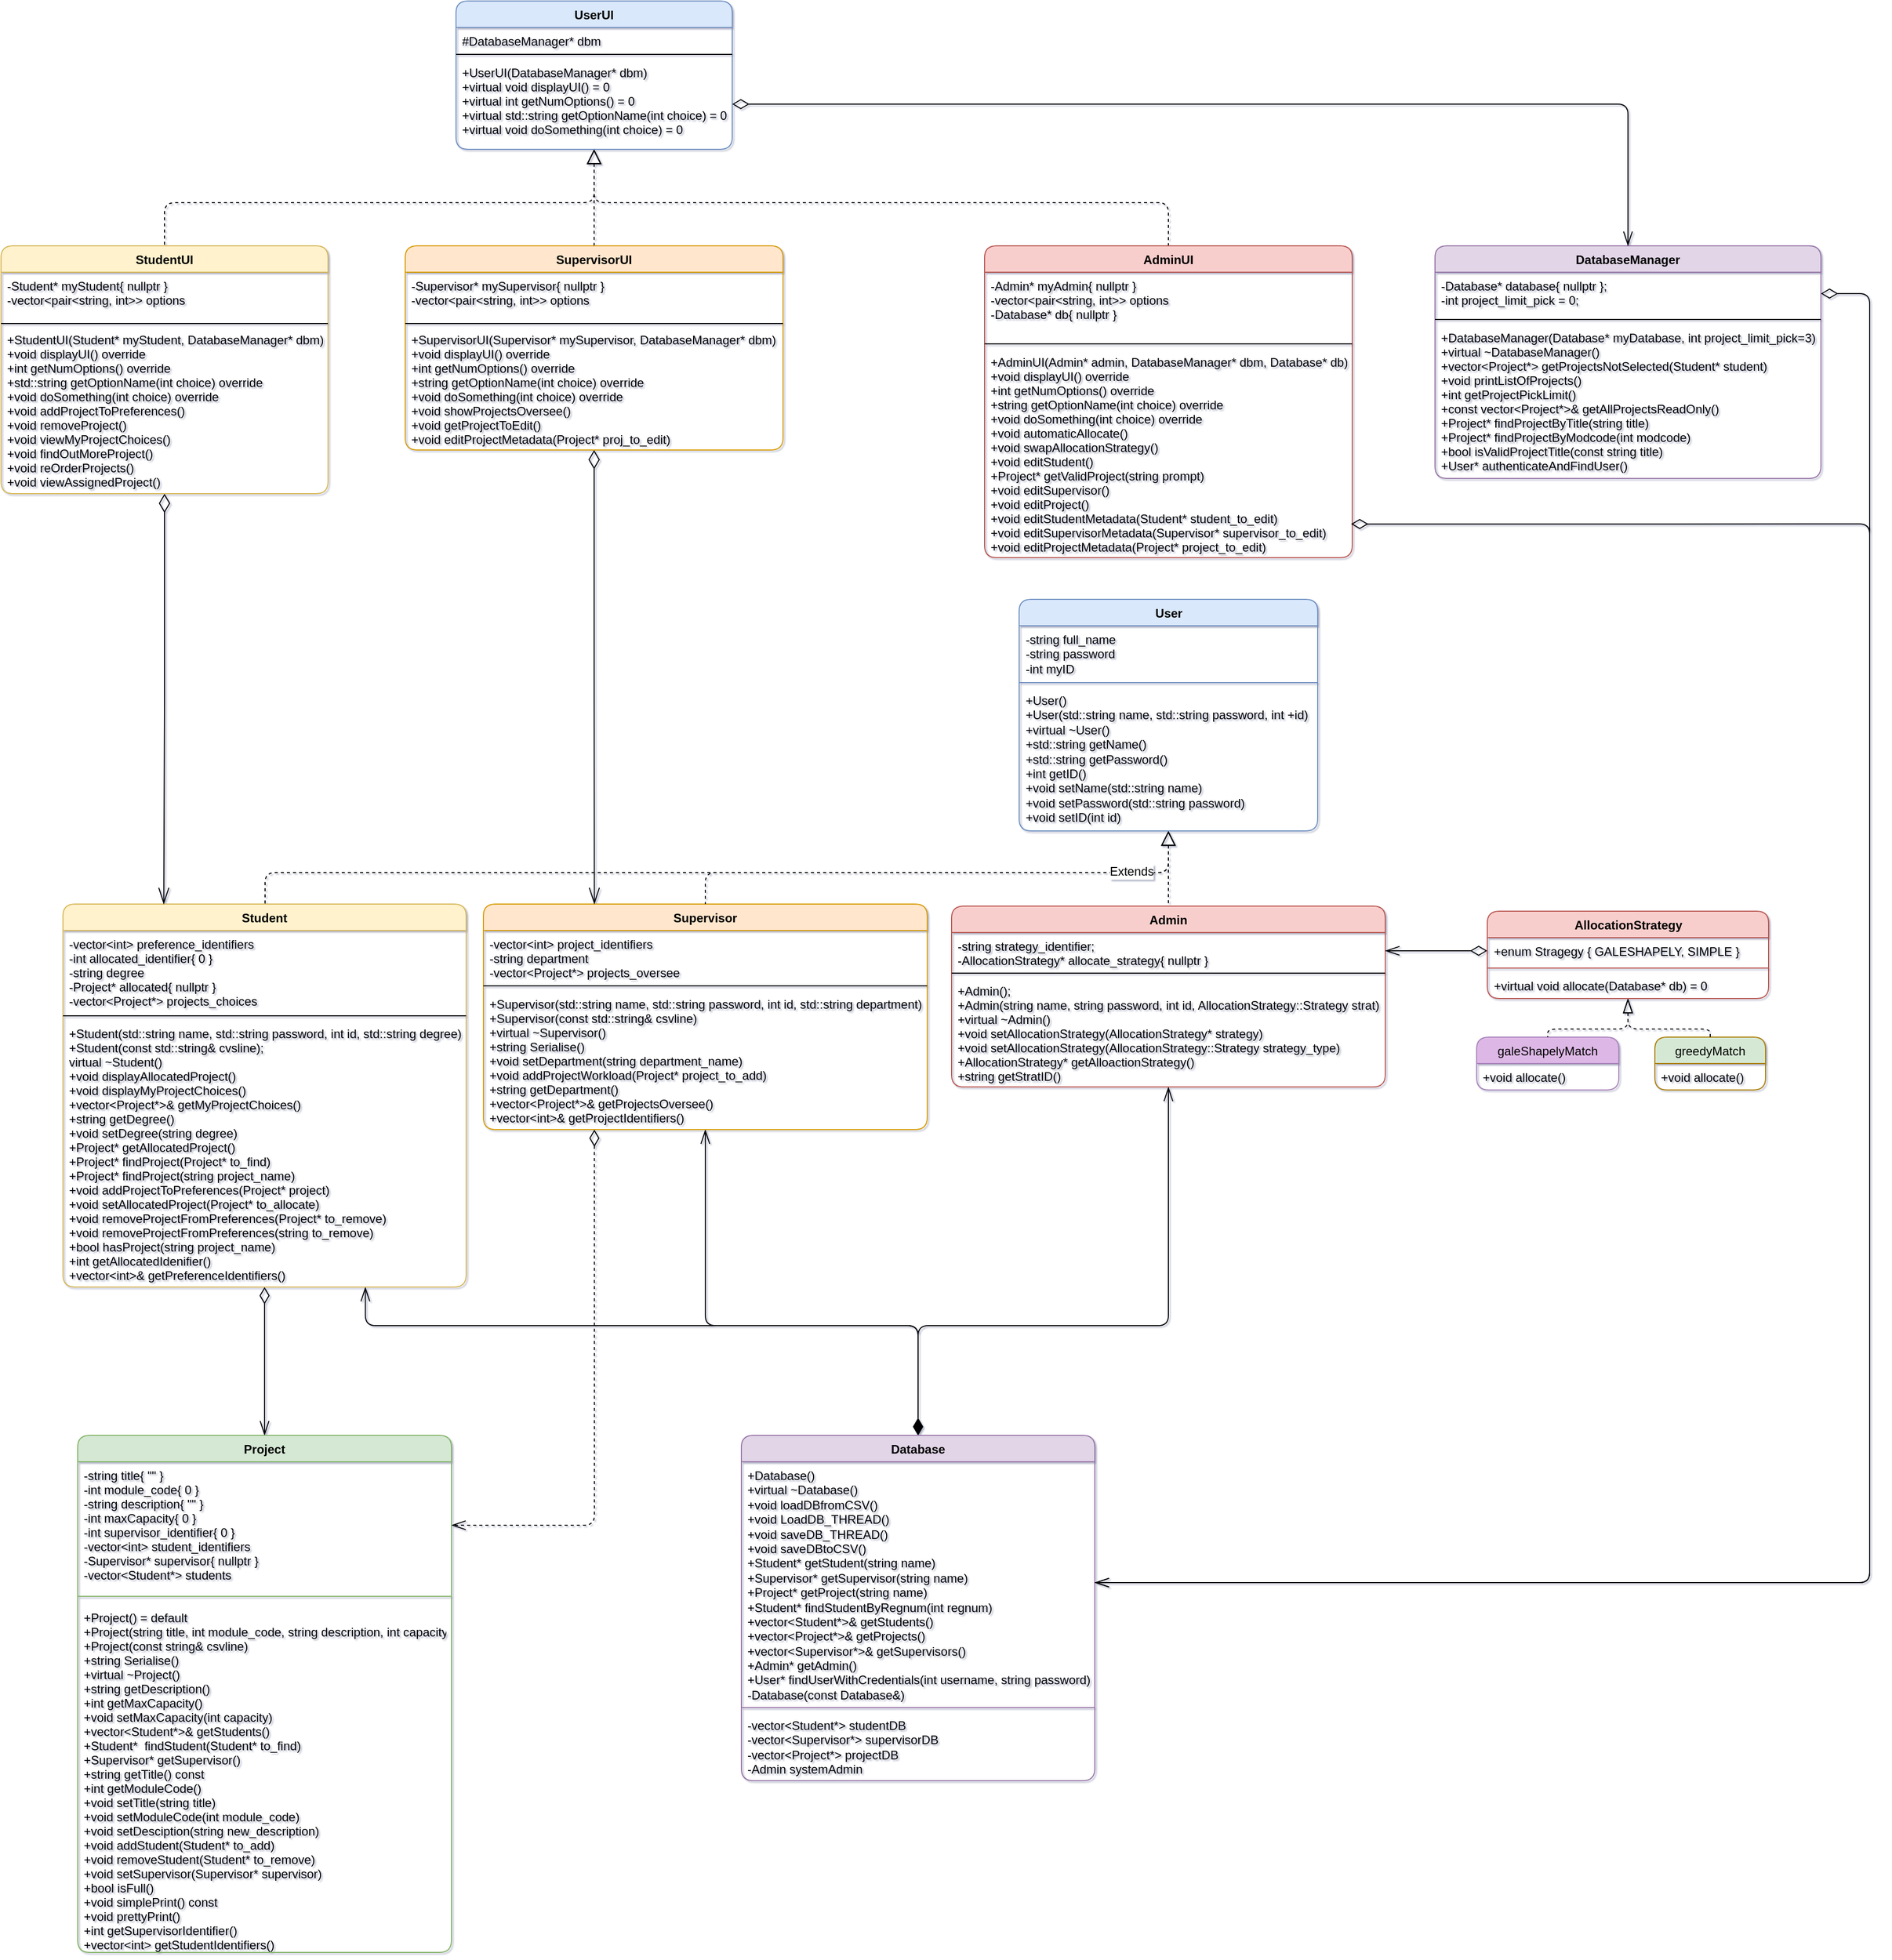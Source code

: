 <mxfile version="21.0.2" type="device"><diagram id="B_KKShG9DEXshSD3teJq" name="Page-1"><mxGraphModel dx="3000" dy="1660" grid="0" gridSize="10" guides="1" tooltips="1" connect="1" arrows="1" fold="1" page="1" pageScale="1" pageWidth="1500" pageHeight="1200" background="#ffffff" math="0" shadow="1"><root><mxCell id="0"/><mxCell id="1" parent="0"/><mxCell id="YWtLk4Y6RdUd8Dp3CPOm-38" style="edgeStyle=orthogonalEdgeStyle;rounded=1;orthogonalLoop=1;jettySize=auto;html=1;exitX=0.5;exitY=1;exitDx=0;exitDy=0;entryX=0.5;entryY=0;entryDx=0;entryDy=0;dashed=1;startArrow=block;startFill=0;endArrow=none;endFill=0;startSize=12;" edge="1" parent="1" source="YWtLk4Y6RdUd8Dp3CPOm-10" target="pmMyAqk0N_91WHs7ntwW-32"><mxGeometry relative="1" as="geometry"><mxPoint x="693" y="850" as="targetPoint"/><Array as="points"><mxPoint x="1175" y="871"/><mxPoint x="285" y="871"/><mxPoint x="285" y="902"/></Array></mxGeometry></mxCell><mxCell id="YWtLk4Y6RdUd8Dp3CPOm-45" style="edgeStyle=orthogonalEdgeStyle;rounded=1;orthogonalLoop=1;jettySize=auto;html=1;exitX=0.5;exitY=1;exitDx=0;exitDy=0;entryX=0.5;entryY=0;entryDx=0;entryDy=0;endArrow=diamondThin;endFill=1;startArrow=openThin;startFill=0;startSize=12;endSize=14;" edge="1" parent="1" source="pmMyAqk0N_91WHs7ntwW-27" target="YWtLk4Y6RdUd8Dp3CPOm-22"><mxGeometry relative="1" as="geometry"><mxPoint x="785.726" y="1203.294" as="targetPoint"/><Array as="points"><mxPoint x="719" y="1317"/><mxPoint x="928" y="1317"/></Array></mxGeometry></mxCell><mxCell id="YWtLk4Y6RdUd8Dp3CPOm-47" style="edgeStyle=orthogonalEdgeStyle;rounded=1;orthogonalLoop=1;jettySize=auto;html=1;exitX=0.25;exitY=1;exitDx=0;exitDy=0;entryX=1;entryY=0.5;entryDx=0;entryDy=0;dashed=1;endArrow=openThin;endFill=0;endSize=12;startSize=14;startArrow=diamondThin;startFill=0;" edge="1" parent="1" source="pmMyAqk0N_91WHs7ntwW-27" target="jREfspTzZIfG9QH5ADm0-25"><mxGeometry relative="1" as="geometry"><mxPoint x="592.429" y="1211.857" as="targetPoint"/></mxGeometry></mxCell><mxCell id="pmMyAqk0N_91WHs7ntwW-27" value="Supervisor" style="swimlane;fontStyle=1;align=center;verticalAlign=top;childLayout=stackLayout;horizontal=1;startSize=26;horizontalStack=0;resizeParent=1;resizeParentMax=0;resizeLast=0;collapsible=1;marginBottom=0;fillColor=#ffe6cc;strokeColor=#d79b00;rounded=1;" parent="1" vertex="1"><mxGeometry x="500" y="902" width="437" height="222" as="geometry"><mxRectangle x="226.5" y="308" width="98" height="26" as="alternateBounds"/></mxGeometry></mxCell><mxCell id="pmMyAqk0N_91WHs7ntwW-28" value="-vector&lt;int&gt; project_identifiers&#10;-string department&#10;-vector&lt;Project*&gt; projects_oversee" style="text;strokeColor=none;fillColor=none;align=left;verticalAlign=top;spacingLeft=4;spacingRight=4;overflow=hidden;rotatable=0;points=[[0,0.5],[1,0.5]];portConstraint=eastwest;rounded=1;" parent="pmMyAqk0N_91WHs7ntwW-27" vertex="1"><mxGeometry y="26" width="437" height="50" as="geometry"/></mxCell><mxCell id="pmMyAqk0N_91WHs7ntwW-29" value="" style="line;strokeWidth=1;fillColor=none;align=left;verticalAlign=middle;spacingTop=-1;spacingLeft=3;spacingRight=3;rotatable=0;labelPosition=right;points=[];portConstraint=eastwest;rounded=1;" parent="pmMyAqk0N_91WHs7ntwW-27" vertex="1"><mxGeometry y="76" width="437" height="9" as="geometry"/></mxCell><mxCell id="pmMyAqk0N_91WHs7ntwW-30" value="+Supervisor(std::string name, std::string password, int id, std::string department)&#10;+Supervisor(const std::string&amp; csvline)&#10;+virtual ~Supervisor()&#10;+string Serialise()&#10;+void setDepartment(string department_name)&#10;+void addProjectWorkload(Project* project_to_add)&#10;+string getDepartment()&#10;+vector&lt;Project*&gt;&amp; getProjectsOversee()&#10;+vector&lt;int&gt;&amp; getProjectIdentifiers()" style="text;align=left;verticalAlign=top;spacingLeft=4;spacingRight=4;overflow=hidden;rotatable=0;points=[[0,0.5],[1,0.5]];portConstraint=eastwest;rounded=1;" parent="pmMyAqk0N_91WHs7ntwW-27" vertex="1"><mxGeometry y="85" width="437" height="137" as="geometry"/></mxCell><mxCell id="YWtLk4Y6RdUd8Dp3CPOm-43" style="edgeStyle=orthogonalEdgeStyle;rounded=0;orthogonalLoop=1;jettySize=auto;html=1;exitX=0.5;exitY=1;exitDx=0;exitDy=0;entryX=0.5;entryY=0;entryDx=0;entryDy=0;endArrow=openThin;endFill=0;startArrow=diamondThin;startFill=0;endSize=12;startSize=14;" edge="1" parent="1" source="pmMyAqk0N_91WHs7ntwW-32" target="jREfspTzZIfG9QH5ADm0-22"><mxGeometry relative="1" as="geometry"/></mxCell><mxCell id="YWtLk4Y6RdUd8Dp3CPOm-46" style="edgeStyle=orthogonalEdgeStyle;rounded=1;orthogonalLoop=1;jettySize=auto;html=1;exitX=0.75;exitY=1;exitDx=0;exitDy=0;entryX=0.5;entryY=0;entryDx=0;entryDy=0;endArrow=diamondThin;endFill=1;endSize=14;startSize=12;startArrow=openThin;startFill=0;" edge="1" parent="1" source="pmMyAqk0N_91WHs7ntwW-32" target="YWtLk4Y6RdUd8Dp3CPOm-22"><mxGeometry relative="1" as="geometry"><mxPoint x="462.795" y="1328.538" as="targetPoint"/><Array as="points"><mxPoint x="384" y="1317"/><mxPoint x="928" y="1317"/></Array></mxGeometry></mxCell><mxCell id="pmMyAqk0N_91WHs7ntwW-32" value="Student" style="swimlane;fontStyle=1;align=center;verticalAlign=top;childLayout=stackLayout;horizontal=1;startSize=26;horizontalStack=0;resizeParent=1;resizeParentMax=0;resizeLast=0;collapsible=1;marginBottom=0;fillColor=#fff2cc;strokeColor=#d6b656;rounded=1;" parent="1" vertex="1"><mxGeometry x="86" y="902" width="397" height="377" as="geometry"/></mxCell><mxCell id="pmMyAqk0N_91WHs7ntwW-33" value="-vector&lt;int&gt; preference_identifiers &#10;-int allocated_identifier{ 0 }&#10;-string degree&#10;-Project* allocated{ nullptr }&#10;-vector&lt;Project*&gt; projects_choices" style="text;strokeColor=none;fillColor=none;align=left;verticalAlign=top;spacingLeft=4;spacingRight=4;overflow=hidden;rotatable=0;points=[[0,0.5],[1,0.5]];portConstraint=eastwest;rounded=1;" parent="pmMyAqk0N_91WHs7ntwW-32" vertex="1"><mxGeometry y="26" width="397" height="80" as="geometry"/></mxCell><mxCell id="pmMyAqk0N_91WHs7ntwW-34" value="" style="line;strokeWidth=1;fillColor=none;align=left;verticalAlign=middle;spacingTop=-1;spacingLeft=3;spacingRight=3;rotatable=0;labelPosition=right;points=[];portConstraint=eastwest;rounded=1;" parent="pmMyAqk0N_91WHs7ntwW-32" vertex="1"><mxGeometry y="106" width="397" height="8" as="geometry"/></mxCell><mxCell id="pmMyAqk0N_91WHs7ntwW-35" value="+Student(std::string name, std::string password, int id, std::string degree) &#10;+Student(const std::string&amp; cvsline); &#10;&#9;virtual ~Student()&#10;+void displayAllocatedProject()&#10;+void displayMyProjectChoices()&#10;+vector&lt;Project*&gt;&amp; getMyProjectChoices()&#10;+string getDegree()&#10;+void setDegree(string degree)&#10;+Project* getAllocatedProject()&#10;+Project* findProject(Project* to_find)&#10;+Project* findProject(string project_name)&#10;+void addProjectToPreferences(Project* project)&#10;+void setAllocatedProject(Project* to_allocate)&#10;+void removeProjectFromPreferences(Project* to_remove)&#10;+void removeProjectFromPreferences(string to_remove)&#10;+bool hasProject(string project_name)&#10;+int getAllocatedIdenifier()&#10;+vector&lt;int&gt;&amp; getPreferenceIdentifiers()" style="text;strokeColor=none;fillColor=none;align=left;verticalAlign=top;spacingLeft=4;spacingRight=4;overflow=hidden;rotatable=0;points=[[0,0.5],[1,0.5]];portConstraint=eastwest;rounded=1;" parent="pmMyAqk0N_91WHs7ntwW-32" vertex="1"><mxGeometry y="114" width="397" height="263" as="geometry"/></mxCell><mxCell id="YWtLk4Y6RdUd8Dp3CPOm-44" style="edgeStyle=orthogonalEdgeStyle;rounded=1;orthogonalLoop=1;jettySize=auto;html=1;exitX=0.5;exitY=1;exitDx=0;exitDy=0;entryX=0.5;entryY=0;entryDx=0;entryDy=0;endArrow=diamondThin;endFill=1;startArrow=openThin;startFill=0;endSize=14;startSize=12;" edge="1" parent="1" source="pmMyAqk0N_91WHs7ntwW-47" target="YWtLk4Y6RdUd8Dp3CPOm-22"><mxGeometry relative="1" as="geometry"><mxPoint x="1028.981" y="1188.925" as="targetPoint"/><Array as="points"><mxPoint x="1175" y="1317"/><mxPoint x="928" y="1317"/></Array></mxGeometry></mxCell><mxCell id="pmMyAqk0N_91WHs7ntwW-47" value="Admin" style="swimlane;fontStyle=1;align=center;verticalAlign=top;childLayout=stackLayout;horizontal=1;startSize=26;horizontalStack=0;resizeParent=1;resizeParentMax=0;resizeLast=0;collapsible=1;marginBottom=0;fillColor=#f8cecc;strokeColor=#b85450;rounded=1;" parent="1" vertex="1"><mxGeometry x="961" y="904" width="427" height="178" as="geometry"/></mxCell><mxCell id="pmMyAqk0N_91WHs7ntwW-48" value="-string strategy_identifier;&#10;-AllocationStrategy* allocate_strategy{ nullptr }" style="text;strokeColor=none;fillColor=none;align=left;verticalAlign=top;spacingLeft=4;spacingRight=4;overflow=hidden;rotatable=0;points=[[0,0.5],[1,0.5]];portConstraint=eastwest;rounded=1;" parent="pmMyAqk0N_91WHs7ntwW-47" vertex="1"><mxGeometry y="26" width="427" height="36" as="geometry"/></mxCell><mxCell id="pmMyAqk0N_91WHs7ntwW-49" value="" style="line;strokeWidth=1;fillColor=none;align=left;verticalAlign=middle;spacingTop=-1;spacingLeft=3;spacingRight=3;rotatable=0;labelPosition=right;points=[];portConstraint=eastwest;rounded=1;" parent="pmMyAqk0N_91WHs7ntwW-47" vertex="1"><mxGeometry y="62" width="427" height="8" as="geometry"/></mxCell><mxCell id="pmMyAqk0N_91WHs7ntwW-50" value="+Admin();&#10;+Admin(string name, string password, int id, AllocationStrategy::Strategy strat)&#10;+virtual ~Admin()&#10;+void setAllocationStrategy(AllocationStrategy* strategy)&#10;+void setAllocationStrategy(AllocationStrategy::Strategy strategy_type)&#10;+AllocationStrategy* getAlloactionStrategy()&#10;+string getStratID()" style="text;strokeColor=none;fillColor=none;align=left;verticalAlign=top;spacingLeft=4;spacingRight=4;overflow=hidden;rotatable=0;points=[[0,0.5],[1,0.5]];portConstraint=eastwest;rounded=1;" parent="pmMyAqk0N_91WHs7ntwW-47" vertex="1"><mxGeometry y="70" width="427" height="108" as="geometry"/></mxCell><mxCell id="jREfspTzZIfG9QH5ADm0-5" value="galeShapelyMatch" style="swimlane;fontStyle=0;childLayout=stackLayout;horizontal=1;startSize=26;fillColor=#DDB8E6;horizontalStack=0;resizeParent=1;resizeParentMax=0;resizeLast=0;collapsible=1;marginBottom=0;strokeColor=#A680B8;rounded=1;" parent="1" vertex="1"><mxGeometry x="1478" y="1033" width="140" height="52" as="geometry"/></mxCell><mxCell id="jREfspTzZIfG9QH5ADm0-7" value="+void allocate()" style="text;strokeColor=none;fillColor=none;align=left;verticalAlign=top;spacingLeft=4;spacingRight=4;overflow=hidden;rotatable=0;points=[[0,0.5],[1,0.5]];portConstraint=eastwest;rounded=1;" parent="jREfspTzZIfG9QH5ADm0-5" vertex="1"><mxGeometry y="26" width="140" height="26" as="geometry"/></mxCell><mxCell id="jREfspTzZIfG9QH5ADm0-9" value="greedyMatch" style="swimlane;fontStyle=0;childLayout=stackLayout;horizontal=1;startSize=26;fillColor=#D5E8D4;horizontalStack=0;resizeParent=1;resizeParentMax=0;resizeLast=0;collapsible=1;marginBottom=0;strokeColor=#AB7B00;rounded=1;" parent="1" vertex="1"><mxGeometry x="1653.5" y="1033" width="109" height="52" as="geometry"/></mxCell><mxCell id="jREfspTzZIfG9QH5ADm0-11" value="+void allocate()" style="text;strokeColor=none;fillColor=none;align=left;verticalAlign=top;spacingLeft=4;spacingRight=4;overflow=hidden;rotatable=0;points=[[0,0.5],[1,0.5]];portConstraint=eastwest;rounded=1;" parent="jREfspTzZIfG9QH5ADm0-9" vertex="1"><mxGeometry y="26" width="109" height="26" as="geometry"/></mxCell><mxCell id="jREfspTzZIfG9QH5ADm0-22" value="Project" style="swimlane;fontStyle=1;childLayout=stackLayout;horizontal=1;startSize=26;fillColor=#d5e8d4;horizontalStack=0;resizeParent=1;resizeParentMax=0;resizeLast=0;collapsible=1;marginBottom=0;strokeColor=#82b366;rounded=1;" parent="1" vertex="1"><mxGeometry x="100.5" y="1425" width="368" height="509" as="geometry"/></mxCell><mxCell id="jREfspTzZIfG9QH5ADm0-25" value="-string title{ &quot;&quot; }&#10;-int module_code{ 0 }&#10;-string description{ &quot;&quot; }&#10;-int maxCapacity{ 0 }&#10;-int supervisor_identifier{ 0 }&#10;-vector&lt;int&gt; student_identifiers&#10;-Supervisor* supervisor{ nullptr }&#10;-vector&lt;Student*&gt; students" style="text;strokeColor=none;fillColor=none;align=left;verticalAlign=top;spacingLeft=4;spacingRight=4;overflow=hidden;rotatable=0;points=[[0,0.5],[1,0.5]];portConstraint=eastwest;rounded=1;" parent="jREfspTzZIfG9QH5ADm0-22" vertex="1"><mxGeometry y="26" width="368" height="125" as="geometry"/></mxCell><mxCell id="jREfspTzZIfG9QH5ADm0-44" value="" style="line;strokeWidth=1;fillColor=none;align=left;verticalAlign=middle;spacingTop=-1;spacingLeft=3;spacingRight=3;rotatable=0;labelPosition=right;points=[];portConstraint=eastwest;strokeColor=inherit;rounded=1;" parent="jREfspTzZIfG9QH5ADm0-22" vertex="1"><mxGeometry y="151" width="368" height="15" as="geometry"/></mxCell><mxCell id="jREfspTzZIfG9QH5ADm0-52" value="+Project() = default&#10;+Project(string title, int module_code, string description, int capacity)&#10;+Project(const string&amp; csvline)&#10;+string Serialise()&#10;+virtual ~Project()&#10;+string getDescription()&#10;+int getMaxCapacity()&#10;+void setMaxCapacity(int capacity)&#10;+vector&lt;Student*&gt;&amp; getStudents() &#10;+Student*  findStudent(Student* to_find)&#10;+Supervisor* getSupervisor()&#10;+string getTitle() const&#10;+int getModuleCode()&#10;+void setTitle(string title)&#10;+void setModuleCode(int module_code)&#10;+void setDesciption(string new_description)&#10;+void addStudent(Student* to_add)&#10;+void removeStudent(Student* to_remove)&#10;+void setSupervisor(Supervisor* supervisor)&#10;+bool isFull()&#10;+void simplePrint() const&#10;+void prettyPrint()&#10;+int getSupervisorIdentifier()&#10;+vector&lt;int&gt; getStudentIdentifiers()" style="text;strokeColor=none;fillColor=none;align=left;verticalAlign=top;spacingLeft=4;spacingRight=4;overflow=hidden;rotatable=0;points=[[0,0.5],[1,0.5]];portConstraint=eastwest;rounded=1;" parent="jREfspTzZIfG9QH5ADm0-22" vertex="1"><mxGeometry y="166" width="368" height="343" as="geometry"/></mxCell><mxCell id="YWtLk4Y6RdUd8Dp3CPOm-29" style="edgeStyle=orthogonalEdgeStyle;rounded=1;orthogonalLoop=1;jettySize=auto;html=1;exitX=0.5;exitY=1;exitDx=0;exitDy=0;entryX=0.5;entryY=0;entryDx=0;entryDy=0;startArrow=block;startFill=0;dashed=1;endArrow=none;endFill=0;endSize=14;startSize=12;" edge="1" parent="1" source="qUXxMwJtAscoecBCBx1g-18" target="qUXxMwJtAscoecBCBx1g-36"><mxGeometry relative="1" as="geometry"/></mxCell><mxCell id="YWtLk4Y6RdUd8Dp3CPOm-30" style="edgeStyle=orthogonalEdgeStyle;orthogonalLoop=1;jettySize=auto;html=1;exitX=0.5;exitY=1;exitDx=0;exitDy=0;entryX=0.5;entryY=0;entryDx=0;entryDy=0;dashed=1;endArrow=none;endFill=0;startArrow=block;startFill=0;endSize=12;startSize=12;elbow=vertical;rounded=1;" edge="1" parent="1" source="qUXxMwJtAscoecBCBx1g-18" target="qUXxMwJtAscoecBCBx1g-30"><mxGeometry relative="1" as="geometry"><mxPoint x="559.45" y="196.099" as="targetPoint"/></mxGeometry></mxCell><mxCell id="YWtLk4Y6RdUd8Dp3CPOm-31" style="edgeStyle=orthogonalEdgeStyle;rounded=1;orthogonalLoop=1;jettySize=auto;html=1;exitX=0.5;exitY=1;exitDx=0;exitDy=0;entryX=0.5;entryY=0;entryDx=0;entryDy=0;startArrow=block;startFill=0;endArrow=none;endFill=0;startSize=12;dashed=1;" edge="1" parent="1" source="qUXxMwJtAscoecBCBx1g-18" target="qUXxMwJtAscoecBCBx1g-22"><mxGeometry relative="1" as="geometry"><mxPoint x="767.452" y="224.945" as="targetPoint"/></mxGeometry></mxCell><mxCell id="qUXxMwJtAscoecBCBx1g-18" value="UserUI" style="swimlane;fontStyle=1;align=center;verticalAlign=top;childLayout=stackLayout;horizontal=1;startSize=26;horizontalStack=0;resizeParent=1;resizeParentMax=0;resizeLast=0;collapsible=1;marginBottom=0;fillColor=#dae8fc;strokeColor=#6c8ebf;rounded=1;" parent="1" vertex="1"><mxGeometry x="473" y="13" width="272" height="146" as="geometry"><mxRectangle x="226.5" y="308" width="98" height="26" as="alternateBounds"/></mxGeometry></mxCell><mxCell id="qUXxMwJtAscoecBCBx1g-19" value="#DatabaseManager* dbm" style="text;strokeColor=none;fillColor=none;align=left;verticalAlign=top;spacingLeft=4;spacingRight=4;overflow=hidden;rotatable=0;points=[[0,0.5],[1,0.5]];portConstraint=eastwest;rounded=1;" parent="qUXxMwJtAscoecBCBx1g-18" vertex="1"><mxGeometry y="26" width="272" height="22" as="geometry"/></mxCell><mxCell id="qUXxMwJtAscoecBCBx1g-20" value="" style="line;strokeWidth=1;fillColor=none;align=left;verticalAlign=middle;spacingTop=-1;spacingLeft=3;spacingRight=3;rotatable=0;labelPosition=right;points=[];portConstraint=eastwest;rounded=1;" parent="qUXxMwJtAscoecBCBx1g-18" vertex="1"><mxGeometry y="48" width="272" height="9" as="geometry"/></mxCell><mxCell id="qUXxMwJtAscoecBCBx1g-21" value="+UserUI(DatabaseManager* dbm)&#10;+virtual void displayUI() = 0&#10;+virtual int getNumOptions() = 0 &#10;+virtual std::string getOptionName(int choice) = 0&#10;+virtual void doSomething(int choice) = 0" style="text;strokeColor=none;fillColor=none;align=left;verticalAlign=top;spacingLeft=4;spacingRight=4;overflow=hidden;rotatable=0;points=[[0,0.5],[1,0.5]];portConstraint=eastwest;rounded=1;" parent="qUXxMwJtAscoecBCBx1g-18" vertex="1"><mxGeometry y="57" width="272" height="89" as="geometry"/></mxCell><mxCell id="qUXxMwJtAscoecBCBx1g-22" value="AdminUI" style="swimlane;fontStyle=1;align=center;verticalAlign=top;childLayout=stackLayout;horizontal=1;startSize=26;horizontalStack=0;resizeParent=1;resizeParentMax=0;resizeLast=0;collapsible=1;marginBottom=0;fillColor=#f8cecc;strokeColor=#b85450;rounded=1;" parent="1" vertex="1"><mxGeometry x="993.5" y="254" width="362" height="307" as="geometry"><mxRectangle x="226.5" y="308" width="98" height="26" as="alternateBounds"/></mxGeometry></mxCell><mxCell id="qUXxMwJtAscoecBCBx1g-23" value="-Admin* myAdmin{ nullptr }&#10;-vector&lt;pair&lt;string, int&gt;&gt; options&#10;-Database* db{ nullptr }" style="text;strokeColor=none;fillColor=none;align=left;verticalAlign=top;spacingLeft=4;spacingRight=4;overflow=hidden;rotatable=0;points=[[0,0.5],[1,0.5]];portConstraint=eastwest;rounded=1;" parent="qUXxMwJtAscoecBCBx1g-22" vertex="1"><mxGeometry y="26" width="362" height="66" as="geometry"/></mxCell><mxCell id="qUXxMwJtAscoecBCBx1g-24" value="" style="line;strokeWidth=1;fillColor=none;align=left;verticalAlign=middle;spacingTop=-1;spacingLeft=3;spacingRight=3;rotatable=0;labelPosition=right;points=[];portConstraint=eastwest;rounded=1;" parent="qUXxMwJtAscoecBCBx1g-22" vertex="1"><mxGeometry y="92" width="362" height="9" as="geometry"/></mxCell><mxCell id="qUXxMwJtAscoecBCBx1g-25" value="+AdminUI(Admin* admin, DatabaseManager* dbm, Database* db)&#10;+void displayUI() override&#10;+int getNumOptions() override&#10;+string getOptionName(int choice) override&#10;+void doSomething(int choice) override&#10;+void automaticAllocate()&#10;+void swapAllocationStrategy()&#10;+void editStudent()&#10;+Project* getValidProject(string prompt)&#10;+void editSupervisor()&#10;+void editProject()&#10;+void editStudentMetadata(Student* student_to_edit)&#10;+void editSupervisorMetadata(Supervisor* supervisor_to_edit)&#10;+void editProjectMetadata(Project* project_to_edit)" style="text;strokeColor=none;fillColor=none;align=left;verticalAlign=top;spacingLeft=4;spacingRight=4;overflow=hidden;rotatable=0;points=[[0,0.5],[1,0.5]];portConstraint=eastwest;rounded=1;" parent="qUXxMwJtAscoecBCBx1g-22" vertex="1"><mxGeometry y="101" width="362" height="206" as="geometry"/></mxCell><mxCell id="YWtLk4Y6RdUd8Dp3CPOm-39" style="edgeStyle=orthogonalEdgeStyle;rounded=0;orthogonalLoop=1;jettySize=auto;html=1;exitX=0.5;exitY=1;exitDx=0;exitDy=0;entryX=0.25;entryY=0;entryDx=0;entryDy=0;endArrow=openThin;endFill=0;endSize=14;startSize=16;startArrow=diamondThin;startFill=0;" edge="1" parent="1" source="qUXxMwJtAscoecBCBx1g-30" target="pmMyAqk0N_91WHs7ntwW-32"><mxGeometry relative="1" as="geometry"><mxPoint x="212.2" y="668.4" as="targetPoint"/></mxGeometry></mxCell><mxCell id="qUXxMwJtAscoecBCBx1g-30" value="StudentUI" style="swimlane;fontStyle=1;align=center;verticalAlign=top;childLayout=stackLayout;horizontal=1;startSize=26;horizontalStack=0;resizeParent=1;resizeParentMax=0;resizeLast=0;collapsible=1;marginBottom=0;fillColor=#fff2cc;strokeColor=#d6b656;rounded=1;" parent="1" vertex="1"><mxGeometry x="25" y="254" width="322" height="244" as="geometry"><mxRectangle x="226.5" y="308" width="98" height="26" as="alternateBounds"/></mxGeometry></mxCell><mxCell id="qUXxMwJtAscoecBCBx1g-31" value="-Student* myStudent{ nullptr }&#10;-vector&lt;pair&lt;string, int&gt;&gt; options" style="text;strokeColor=none;fillColor=none;align=left;verticalAlign=top;spacingLeft=4;spacingRight=4;overflow=hidden;rotatable=0;points=[[0,0.5],[1,0.5]];portConstraint=eastwest;rounded=1;" parent="qUXxMwJtAscoecBCBx1g-30" vertex="1"><mxGeometry y="26" width="322" height="48" as="geometry"/></mxCell><mxCell id="qUXxMwJtAscoecBCBx1g-32" value="" style="line;strokeWidth=1;fillColor=none;align=left;verticalAlign=middle;spacingTop=-1;spacingLeft=3;spacingRight=3;rotatable=0;labelPosition=right;points=[];portConstraint=eastwest;rounded=1;" parent="qUXxMwJtAscoecBCBx1g-30" vertex="1"><mxGeometry y="74" width="322" height="5" as="geometry"/></mxCell><mxCell id="qUXxMwJtAscoecBCBx1g-33" value="+StudentUI(Student* myStudent, DatabaseManager* dbm)&#10;+void displayUI() override&#10;+int getNumOptions() override&#10;+std::string getOptionName(int choice) override&#10;+void doSomething(int choice) override&#10;+void addProjectToPreferences()&#10;+void removeProject()&#10;+void viewMyProjectChoices()&#10;+void findOutMoreProject()&#10;+void reOrderProjects()&#10;+void viewAssignedProject()" style="text;strokeColor=none;fillColor=none;align=left;verticalAlign=top;spacingLeft=4;spacingRight=4;overflow=hidden;rotatable=0;points=[[0,0.5],[1,0.5]];portConstraint=eastwest;rounded=1;" parent="qUXxMwJtAscoecBCBx1g-30" vertex="1"><mxGeometry y="79" width="322" height="165" as="geometry"/></mxCell><mxCell id="YWtLk4Y6RdUd8Dp3CPOm-40" style="edgeStyle=orthogonalEdgeStyle;rounded=0;orthogonalLoop=1;jettySize=auto;html=1;exitX=0.5;exitY=1;exitDx=0;exitDy=0;entryX=0.25;entryY=0;entryDx=0;entryDy=0;endArrow=openThin;endFill=0;startArrow=diamondThin;startFill=0;startSize=16;endSize=14;" edge="1" parent="1" source="qUXxMwJtAscoecBCBx1g-36" target="pmMyAqk0N_91WHs7ntwW-27"><mxGeometry relative="1" as="geometry"><mxPoint x="651.2" y="545.92" as="targetPoint"/></mxGeometry></mxCell><mxCell id="qUXxMwJtAscoecBCBx1g-36" value="SupervisorUI" style="swimlane;fontStyle=1;align=center;verticalAlign=top;childLayout=stackLayout;horizontal=1;startSize=26;horizontalStack=0;resizeParent=1;resizeParentMax=0;resizeLast=0;collapsible=1;marginBottom=0;fillColor=#ffe6cc;strokeColor=#d79b00;rounded=1;" parent="1" vertex="1"><mxGeometry x="423" y="254" width="372" height="201" as="geometry"><mxRectangle x="226.5" y="308" width="98" height="26" as="alternateBounds"/></mxGeometry></mxCell><mxCell id="qUXxMwJtAscoecBCBx1g-37" value="-Supervisor* mySupervisor{ nullptr }&#10;-vector&lt;pair&lt;string, int&gt;&gt; options" style="text;strokeColor=none;fillColor=none;align=left;verticalAlign=top;spacingLeft=4;spacingRight=4;overflow=hidden;rotatable=0;points=[[0,0.5],[1,0.5]];portConstraint=eastwest;rounded=1;" parent="qUXxMwJtAscoecBCBx1g-36" vertex="1"><mxGeometry y="26" width="372" height="48" as="geometry"/></mxCell><mxCell id="qUXxMwJtAscoecBCBx1g-38" value="" style="line;strokeWidth=1;fillColor=none;align=left;verticalAlign=middle;spacingTop=-1;spacingLeft=3;spacingRight=3;rotatable=0;labelPosition=right;points=[];portConstraint=eastwest;rounded=1;" parent="qUXxMwJtAscoecBCBx1g-36" vertex="1"><mxGeometry y="74" width="372" height="5" as="geometry"/></mxCell><mxCell id="qUXxMwJtAscoecBCBx1g-39" value="+SupervisorUI(Supervisor* mySupervisor, DatabaseManager* dbm)&#10;+void displayUI() override&#10;+int getNumOptions() override&#10;+string getOptionName(int choice) override&#10;+void doSomething(int choice) override&#10;+void showProjectsOversee()&#10;+void getProjectToEdit()&#10;+void editProjectMetadata(Project* proj_to_edit)" style="text;strokeColor=none;fillColor=none;align=left;verticalAlign=top;spacingLeft=4;spacingRight=4;overflow=hidden;rotatable=0;points=[[0,0.5],[1,0.5]];portConstraint=eastwest;rounded=1;" parent="qUXxMwJtAscoecBCBx1g-36" vertex="1"><mxGeometry y="79" width="372" height="122" as="geometry"/></mxCell><mxCell id="qUXxMwJtAscoecBCBx1g-52" value="DatabaseManager" style="swimlane;fontStyle=1;align=center;verticalAlign=top;childLayout=stackLayout;horizontal=1;startSize=26;horizontalStack=0;resizeParent=1;resizeParentMax=0;resizeLast=0;collapsible=1;marginBottom=0;fillColor=#e1d5e7;strokeColor=#9673a6;rounded=1;" parent="1" vertex="1"><mxGeometry x="1437" y="254" width="380" height="229" as="geometry"><mxRectangle x="226.5" y="308" width="98" height="26" as="alternateBounds"/></mxGeometry></mxCell><mxCell id="qUXxMwJtAscoecBCBx1g-53" value="-Database* database{ nullptr };&#10;-int project_limit_pick = 0;" style="text;strokeColor=none;fillColor=none;align=left;verticalAlign=top;spacingLeft=4;spacingRight=4;overflow=hidden;rotatable=0;points=[[0,0.5],[1,0.5]];portConstraint=eastwest;rounded=1;" parent="qUXxMwJtAscoecBCBx1g-52" vertex="1"><mxGeometry y="26" width="380" height="42" as="geometry"/></mxCell><mxCell id="qUXxMwJtAscoecBCBx1g-54" value="" style="line;strokeWidth=1;fillColor=none;align=left;verticalAlign=middle;spacingTop=-1;spacingLeft=3;spacingRight=3;rotatable=0;labelPosition=right;points=[];portConstraint=eastwest;rounded=1;" parent="qUXxMwJtAscoecBCBx1g-52" vertex="1"><mxGeometry y="68" width="380" height="9" as="geometry"/></mxCell><mxCell id="qUXxMwJtAscoecBCBx1g-55" value="+DatabaseManager(Database* myDatabase, int project_limit_pick=3)&#10;+virtual ~DatabaseManager()&#10;+vector&lt;Project*&gt; getProjectsNotSelected(Student* student)&#10;+void printListOfProjects()&#10;+int getProjectPickLimit()&#10;+const vector&lt;Project*&gt;&amp; getAllProjectsReadOnly()&#10;+Project* findProjectByTitle(string title)&#10;+Project* findProjectByModcode(int modcode)&#10;+bool isValidProjectTitle(const string title)&#10;+User* authenticateAndFindUser()" style="text;strokeColor=none;fillColor=none;align=left;verticalAlign=top;spacingLeft=4;spacingRight=4;overflow=hidden;rotatable=0;points=[[0,0.5],[1,0.5]];portConstraint=eastwest;rounded=1;" parent="qUXxMwJtAscoecBCBx1g-52" vertex="1"><mxGeometry y="77" width="380" height="152" as="geometry"/></mxCell><mxCell id="YWtLk4Y6RdUd8Dp3CPOm-36" style="edgeStyle=orthogonalEdgeStyle;rounded=1;orthogonalLoop=1;jettySize=auto;html=1;exitX=0.5;exitY=1;exitDx=0;exitDy=0;entryX=0.5;entryY=0;entryDx=0;entryDy=0;startArrow=block;startFill=0;endArrow=none;endFill=0;startSize=12;dashed=1;" edge="1" parent="1" source="YWtLk4Y6RdUd8Dp3CPOm-10" target="pmMyAqk0N_91WHs7ntwW-47"><mxGeometry relative="1" as="geometry"/></mxCell><mxCell id="YWtLk4Y6RdUd8Dp3CPOm-37" style="edgeStyle=orthogonalEdgeStyle;rounded=1;orthogonalLoop=1;jettySize=auto;html=1;exitX=0.5;exitY=1;exitDx=0;exitDy=0;entryX=0.5;entryY=0;entryDx=0;entryDy=0;startArrow=block;startFill=0;startSize=12;dashed=1;endArrow=none;endFill=0;" edge="1" parent="1" source="YWtLk4Y6RdUd8Dp3CPOm-10" target="pmMyAqk0N_91WHs7ntwW-27"><mxGeometry relative="1" as="geometry"><mxPoint x="1051.132" y="876.264" as="targetPoint"/></mxGeometry></mxCell><mxCell id="YWtLk4Y6RdUd8Dp3CPOm-57" value="Extends" style="edgeLabel;html=1;align=center;verticalAlign=middle;resizable=0;points=[];fontSize=12;" vertex="1" connectable="0" parent="YWtLk4Y6RdUd8Dp3CPOm-37"><mxGeometry x="-0.73" y="-2" relative="1" as="geometry"><mxPoint x="-6" y="1" as="offset"/></mxGeometry></mxCell><mxCell id="YWtLk4Y6RdUd8Dp3CPOm-10" value="User" style="swimlane;fontStyle=1;align=center;verticalAlign=top;childLayout=stackLayout;horizontal=1;startSize=26;horizontalStack=0;resizeParent=1;resizeParentMax=0;resizeLast=0;collapsible=1;marginBottom=0;whiteSpace=wrap;html=1;rounded=1;fillColor=#dae8fc;strokeColor=#6c8ebf;" vertex="1" parent="1"><mxGeometry x="1027.5" y="602" width="294" height="228" as="geometry"/></mxCell><mxCell id="YWtLk4Y6RdUd8Dp3CPOm-11" value="&lt;div&gt;-string full_name&lt;/div&gt;&lt;div&gt;-string password&lt;/div&gt;&lt;div&gt;&lt;span style=&quot;&quot;&gt;&lt;/span&gt;-int myID&lt;/div&gt;" style="text;strokeColor=none;fillColor=none;align=left;verticalAlign=top;spacingLeft=4;spacingRight=4;overflow=hidden;rotatable=0;points=[[0,0.5],[1,0.5]];portConstraint=eastwest;whiteSpace=wrap;html=1;" vertex="1" parent="YWtLk4Y6RdUd8Dp3CPOm-10"><mxGeometry y="26" width="294" height="52" as="geometry"/></mxCell><mxCell id="YWtLk4Y6RdUd8Dp3CPOm-12" value="" style="line;strokeWidth=1;fillColor=none;align=left;verticalAlign=middle;spacingTop=-1;spacingLeft=3;spacingRight=3;rotatable=0;labelPosition=right;points=[];portConstraint=eastwest;strokeColor=inherit;" vertex="1" parent="YWtLk4Y6RdUd8Dp3CPOm-10"><mxGeometry y="78" width="294" height="8" as="geometry"/></mxCell><mxCell id="YWtLk4Y6RdUd8Dp3CPOm-13" value="&lt;div&gt;+User()&lt;/div&gt;&lt;div&gt;+User(std::string name, std::string password, int +id)&lt;/div&gt;&lt;div&gt;&lt;span style=&quot;&quot;&gt;&lt;/span&gt;+virtual ~User()&lt;/div&gt;&lt;div&gt;&lt;span style=&quot;&quot;&gt;&lt;/span&gt;+std::string getName()&lt;/div&gt;&lt;div&gt;&lt;span style=&quot;&quot;&gt;&lt;/span&gt;+std::string getPassword()&lt;/div&gt;&lt;div&gt;&lt;span style=&quot;&quot;&gt;&lt;/span&gt;+int getID()&lt;/div&gt;&lt;div&gt;&lt;span style=&quot;&quot;&gt;&lt;/span&gt;+void setName(std::string name)&lt;/div&gt;&lt;div&gt;&lt;span style=&quot;&quot;&gt;&lt;/span&gt;+void setPassword(std::string password)&lt;/div&gt;&lt;div&gt;&lt;span style=&quot;&quot;&gt;&lt;/span&gt;+void setID(int id)&lt;/div&gt;" style="text;strokeColor=none;fillColor=none;align=left;verticalAlign=top;spacingLeft=4;spacingRight=4;overflow=hidden;rotatable=0;points=[[0,0.5],[1,0.5]];portConstraint=eastwest;whiteSpace=wrap;html=1;glass=0;" vertex="1" parent="YWtLk4Y6RdUd8Dp3CPOm-10"><mxGeometry y="86" width="294" height="142" as="geometry"/></mxCell><mxCell id="YWtLk4Y6RdUd8Dp3CPOm-51" style="edgeStyle=orthogonalEdgeStyle;rounded=1;orthogonalLoop=1;jettySize=auto;html=1;exitX=0.5;exitY=1;exitDx=0;exitDy=0;endArrow=none;endFill=0;startArrow=blockThin;startFill=0;startSize=12;dashed=1;" edge="1" parent="1" source="YWtLk4Y6RdUd8Dp3CPOm-18" target="jREfspTzZIfG9QH5ADm0-5"><mxGeometry relative="1" as="geometry"/></mxCell><mxCell id="YWtLk4Y6RdUd8Dp3CPOm-52" style="edgeStyle=orthogonalEdgeStyle;rounded=1;orthogonalLoop=1;jettySize=auto;html=1;exitX=0.5;exitY=1;exitDx=0;exitDy=0;entryX=0.5;entryY=0;entryDx=0;entryDy=0;endArrow=none;endFill=0;startArrow=blockThin;startFill=0;startSize=12;dashed=1;" edge="1" parent="1" source="YWtLk4Y6RdUd8Dp3CPOm-18" target="jREfspTzZIfG9QH5ADm0-9"><mxGeometry relative="1" as="geometry"><mxPoint x="1664.213" y="1019.514" as="targetPoint"/></mxGeometry></mxCell><mxCell id="YWtLk4Y6RdUd8Dp3CPOm-18" value="AllocationStrategy" style="swimlane;fontStyle=1;align=center;verticalAlign=top;childLayout=stackLayout;horizontal=1;startSize=26;horizontalStack=0;resizeParent=1;resizeParentMax=0;resizeLast=0;collapsible=1;marginBottom=0;whiteSpace=wrap;html=1;rounded=1;shadow=0;glass=0;swimlaneLine=1;fillColor=#f8cecc;strokeColor=#b85450;" vertex="1" parent="1"><mxGeometry x="1488.5" y="909" width="277" height="86" as="geometry"/></mxCell><mxCell id="YWtLk4Y6RdUd8Dp3CPOm-19" value="+enum Stragegy { GALESHAPELY, SIMPLE }" style="text;strokeColor=none;fillColor=none;align=left;verticalAlign=top;spacingLeft=4;spacingRight=4;overflow=hidden;rotatable=0;points=[[0,0.5],[1,0.5]];portConstraint=eastwest;whiteSpace=wrap;html=1;" vertex="1" parent="YWtLk4Y6RdUd8Dp3CPOm-18"><mxGeometry y="26" width="277" height="26" as="geometry"/></mxCell><mxCell id="YWtLk4Y6RdUd8Dp3CPOm-20" value="" style="line;strokeWidth=1;fillColor=none;align=left;verticalAlign=middle;spacingTop=-1;spacingLeft=3;spacingRight=3;rotatable=0;labelPosition=right;points=[];portConstraint=eastwest;strokeColor=inherit;" vertex="1" parent="YWtLk4Y6RdUd8Dp3CPOm-18"><mxGeometry y="52" width="277" height="8" as="geometry"/></mxCell><mxCell id="YWtLk4Y6RdUd8Dp3CPOm-21" value="+virtual void allocate(Database* db) = 0" style="text;strokeColor=none;fillColor=none;align=left;verticalAlign=top;spacingLeft=4;spacingRight=4;overflow=hidden;rotatable=0;points=[[0,0.5],[1,0.5]];portConstraint=eastwest;whiteSpace=wrap;html=1;" vertex="1" parent="YWtLk4Y6RdUd8Dp3CPOm-18"><mxGeometry y="60" width="277" height="26" as="geometry"/></mxCell><mxCell id="YWtLk4Y6RdUd8Dp3CPOm-22" value="Database" style="swimlane;fontStyle=1;align=center;verticalAlign=top;childLayout=stackLayout;horizontal=1;startSize=26;horizontalStack=0;resizeParent=1;resizeParentMax=0;resizeLast=0;collapsible=1;marginBottom=0;whiteSpace=wrap;html=1;rounded=1;fillColor=#e1d5e7;strokeColor=#9673a6;" vertex="1" parent="1"><mxGeometry x="754" y="1425" width="348" height="340" as="geometry"/></mxCell><mxCell id="YWtLk4Y6RdUd8Dp3CPOm-23" value="&lt;div&gt;+Database()&lt;/div&gt;&lt;div&gt;+virtual ~Database()&lt;/div&gt;&lt;div&gt;&lt;span style=&quot;background-color: initial;&quot;&gt;+void loadDBfromCSV()&lt;/span&gt;&lt;/div&gt;&lt;div&gt;&lt;span style=&quot;&quot;&gt;&lt;/span&gt;+void LoadDB_THREAD()&lt;/div&gt;&lt;div&gt;&lt;span style=&quot;&quot;&gt;&lt;/span&gt;+void saveDB_THREAD()&lt;/div&gt;&lt;div&gt;&lt;span style=&quot;&quot;&gt;&lt;/span&gt;+void saveDBtoCSV()&lt;/div&gt;&lt;div&gt;&lt;span style=&quot;&quot;&gt;&lt;/span&gt;+Student* getStudent(string name)&lt;/div&gt;&lt;div&gt;&lt;span style=&quot;&quot;&gt;&lt;/span&gt;+Supervisor* getSupervisor(string name)&lt;/div&gt;&lt;div&gt;&lt;span style=&quot;&quot;&gt;&lt;/span&gt;+Project* getProject(string name)&lt;/div&gt;&lt;div&gt;&lt;span style=&quot;&quot;&gt;&lt;/span&gt;+Student* findStudentByRegnum(int regnum)&lt;/div&gt;&lt;div&gt;+vector&amp;lt;Student*&amp;gt;&amp;amp; getStudents()&lt;/div&gt;&lt;div&gt;+vector&amp;lt;Project*&amp;gt;&amp;amp; getProjects()&lt;/div&gt;&lt;div&gt;+vector&amp;lt;Supervisor*&amp;gt;&amp;amp; getSupervisors()&lt;/div&gt;&lt;div&gt;&lt;span style=&quot;&quot;&gt;&lt;/span&gt;+Admin* getAdmin()&lt;/div&gt;&lt;div&gt;&lt;span style=&quot;&quot;&gt;&lt;/span&gt;+User* findUserWithCredentials(int username, string password)&lt;/div&gt;&lt;div&gt;-Database(const Database&amp;amp;)&lt;br&gt;&lt;/div&gt;" style="text;strokeColor=none;fillColor=none;align=left;verticalAlign=top;spacingLeft=4;spacingRight=4;overflow=hidden;rotatable=0;points=[[0,0.5],[1,0.5]];portConstraint=eastwest;whiteSpace=wrap;html=1;" vertex="1" parent="YWtLk4Y6RdUd8Dp3CPOm-22"><mxGeometry y="26" width="348" height="238" as="geometry"/></mxCell><mxCell id="YWtLk4Y6RdUd8Dp3CPOm-24" value="" style="line;strokeWidth=1;fillColor=none;align=left;verticalAlign=middle;spacingTop=-1;spacingLeft=3;spacingRight=3;rotatable=0;labelPosition=right;points=[];portConstraint=eastwest;strokeColor=inherit;" vertex="1" parent="YWtLk4Y6RdUd8Dp3CPOm-22"><mxGeometry y="264" width="348" height="8" as="geometry"/></mxCell><mxCell id="YWtLk4Y6RdUd8Dp3CPOm-25" value="&lt;div&gt;-vector&amp;lt;Student*&amp;gt; studentDB&lt;/div&gt;&lt;div&gt;-vector&amp;lt;Supervisor*&amp;gt; supervisorDB&lt;/div&gt;&lt;div&gt;&lt;span style=&quot;&quot;&gt;&lt;/span&gt;-vector&amp;lt;Project*&amp;gt; projectDB&lt;/div&gt;&lt;div&gt;&lt;span style=&quot;&quot;&gt;&lt;/span&gt;-Admin systemAdmin&lt;/div&gt;" style="text;strokeColor=none;fillColor=none;align=left;verticalAlign=top;spacingLeft=4;spacingRight=4;overflow=hidden;rotatable=0;points=[[0,0.5],[1,0.5]];portConstraint=eastwest;whiteSpace=wrap;html=1;" vertex="1" parent="YWtLk4Y6RdUd8Dp3CPOm-22"><mxGeometry y="272" width="348" height="68" as="geometry"/></mxCell><mxCell id="YWtLk4Y6RdUd8Dp3CPOm-48" style="edgeStyle=orthogonalEdgeStyle;rounded=1;orthogonalLoop=1;jettySize=auto;html=1;exitX=1;exitY=0.5;exitDx=0;exitDy=0;entryX=0.5;entryY=0;entryDx=0;entryDy=0;endArrow=openThin;endFill=0;endSize=12;startArrow=diamondThin;startFill=0;startSize=14;" edge="1" parent="1" source="qUXxMwJtAscoecBCBx1g-21" target="qUXxMwJtAscoecBCBx1g-52"><mxGeometry relative="1" as="geometry"/></mxCell><mxCell id="YWtLk4Y6RdUd8Dp3CPOm-49" style="edgeStyle=orthogonalEdgeStyle;rounded=0;orthogonalLoop=1;jettySize=auto;html=1;exitX=0;exitY=0.5;exitDx=0;exitDy=0;entryX=1;entryY=0.5;entryDx=0;entryDy=0;endArrow=openThin;endFill=0;startArrow=diamondThin;startFill=0;endSize=12;startSize=14;" edge="1" parent="1" source="YWtLk4Y6RdUd8Dp3CPOm-19" target="pmMyAqk0N_91WHs7ntwW-48"><mxGeometry relative="1" as="geometry"/></mxCell><mxCell id="YWtLk4Y6RdUd8Dp3CPOm-53" style="edgeStyle=orthogonalEdgeStyle;rounded=1;orthogonalLoop=1;jettySize=auto;html=1;exitX=1;exitY=0.5;exitDx=0;exitDy=0;entryX=1;entryY=0.5;entryDx=0;entryDy=0;startArrow=diamondThin;startFill=0;startSize=14;endArrow=openThin;endFill=0;endSize=12;" edge="1" parent="1" source="qUXxMwJtAscoecBCBx1g-53" target="YWtLk4Y6RdUd8Dp3CPOm-23"><mxGeometry relative="1" as="geometry"><mxPoint x="2073.182" y="800.364" as="targetPoint"/><Array as="points"><mxPoint x="1865" y="301"/><mxPoint x="1865" y="1570"/></Array></mxGeometry></mxCell><mxCell id="YWtLk4Y6RdUd8Dp3CPOm-55" style="edgeStyle=orthogonalEdgeStyle;rounded=1;orthogonalLoop=1;jettySize=auto;html=1;exitX=0.997;exitY=0.839;exitDx=0;exitDy=0;entryX=1;entryY=0.5;entryDx=0;entryDy=0;exitPerimeter=0;endArrow=openThin;endFill=0;startArrow=diamondThin;startFill=0;startSize=14;endSize=12;" edge="1" parent="1" source="qUXxMwJtAscoecBCBx1g-25" target="YWtLk4Y6RdUd8Dp3CPOm-23"><mxGeometry relative="1" as="geometry"><mxPoint x="1305" y="1386" as="targetPoint"/><Array as="points"><mxPoint x="1865" y="528"/><mxPoint x="1865" y="1570"/></Array></mxGeometry></mxCell></root></mxGraphModel></diagram></mxfile>